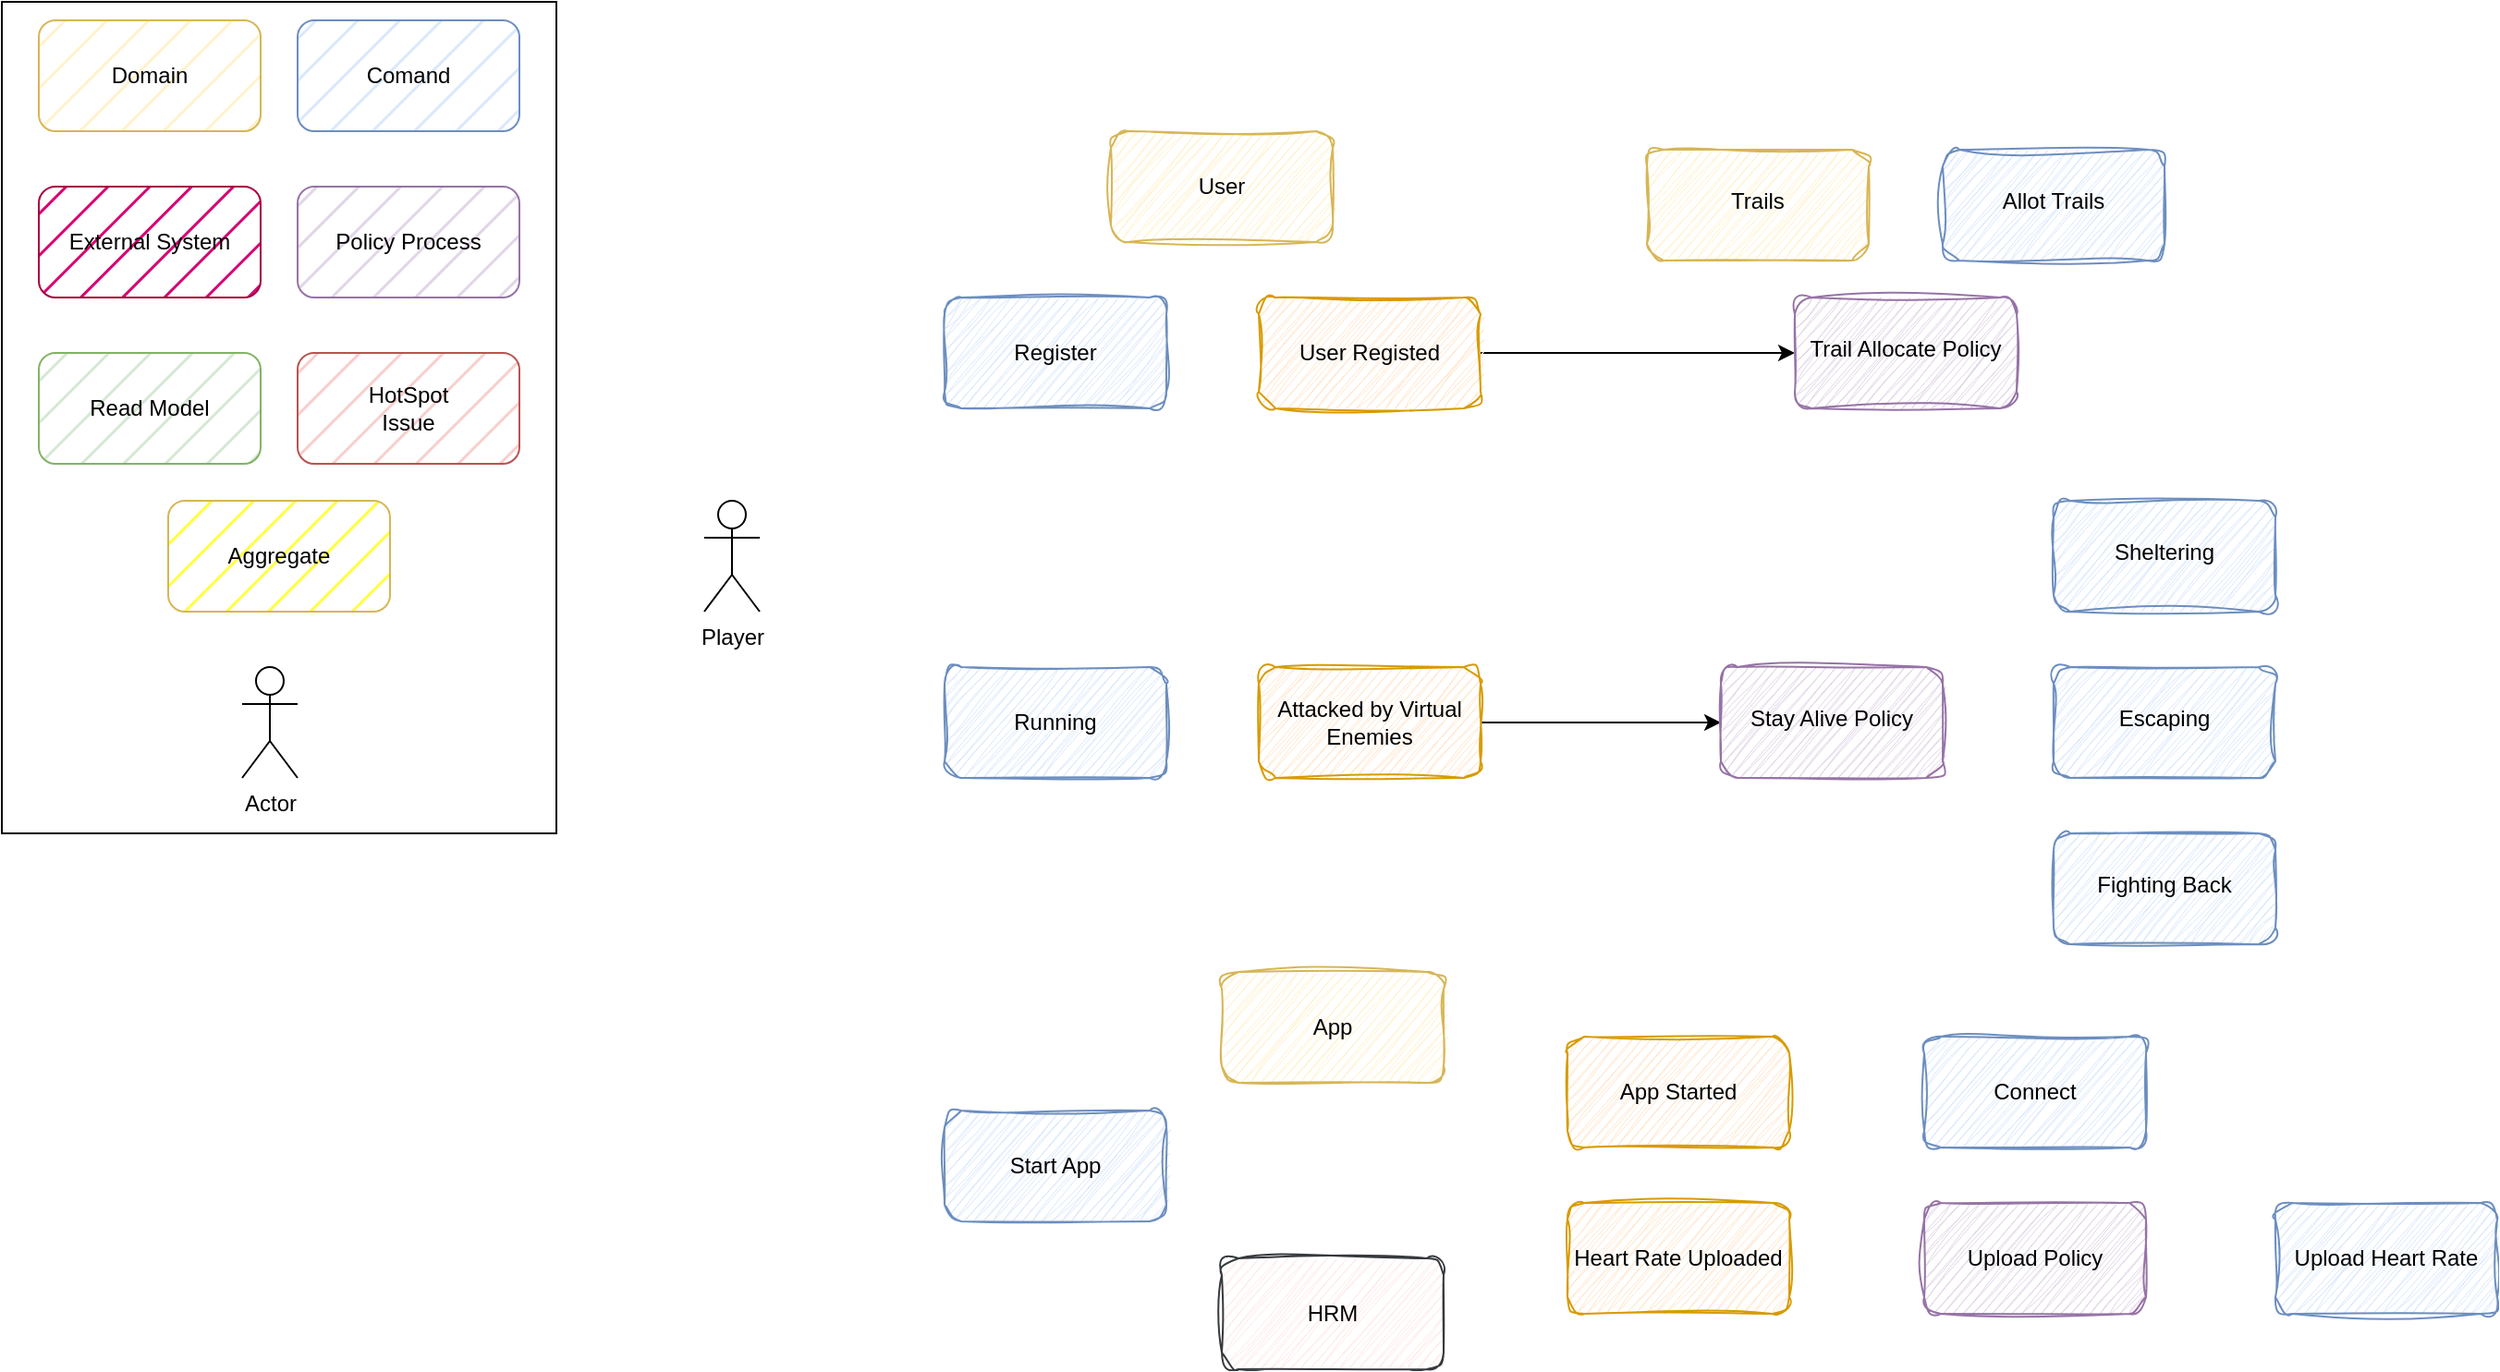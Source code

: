 <mxfile version="22.0.4" type="github">
  <diagram name="第 1 页" id="Pl9FzLIbAxRlWu0UhjnY">
    <mxGraphModel dx="1604" dy="537" grid="1" gridSize="10" guides="1" tooltips="1" connect="1" arrows="1" fold="1" page="1" pageScale="1" pageWidth="827" pageHeight="1169" math="0" shadow="0">
      <root>
        <mxCell id="0" />
        <mxCell id="1" parent="0" />
        <mxCell id="I6vW2rSn8wJDvR7UCQ_q-1" value="" style="group" vertex="1" connectable="0" parent="1">
          <mxGeometry x="-20" width="300" height="450" as="geometry" />
        </mxCell>
        <mxCell id="I6vW2rSn8wJDvR7UCQ_q-2" value="Domain" style="rounded=1;whiteSpace=wrap;html=1;fillColor=#fff2cc;strokeColor=#d6b656;fillStyle=hatch;" vertex="1" parent="I6vW2rSn8wJDvR7UCQ_q-1">
          <mxGeometry x="20" y="10" width="120" height="60" as="geometry" />
        </mxCell>
        <mxCell id="I6vW2rSn8wJDvR7UCQ_q-3" value="Comand&lt;br&gt;" style="rounded=1;whiteSpace=wrap;html=1;fillStyle=hatch;strokeColor=#6c8ebf;align=center;verticalAlign=middle;fontFamily=Helvetica;fontSize=12;fillColor=#dae8fc;" vertex="1" parent="I6vW2rSn8wJDvR7UCQ_q-1">
          <mxGeometry x="160" y="10" width="120" height="60" as="geometry" />
        </mxCell>
        <mxCell id="I6vW2rSn8wJDvR7UCQ_q-4" value="&lt;font color=&quot;#030303&quot;&gt;External System&lt;/font&gt;" style="rounded=1;whiteSpace=wrap;html=1;fillStyle=hatch;strokeColor=#A50040;align=center;verticalAlign=middle;fontFamily=Helvetica;fontSize=12;fillColor=#d80073;fontColor=#ffffff;" vertex="1" parent="I6vW2rSn8wJDvR7UCQ_q-1">
          <mxGeometry x="20" y="100" width="120" height="60" as="geometry" />
        </mxCell>
        <mxCell id="I6vW2rSn8wJDvR7UCQ_q-5" value="Policy Process" style="rounded=1;whiteSpace=wrap;html=1;fillStyle=hatch;strokeColor=#9673a6;align=center;verticalAlign=middle;fontFamily=Helvetica;fontSize=12;fillColor=#e1d5e7;" vertex="1" parent="I6vW2rSn8wJDvR7UCQ_q-1">
          <mxGeometry x="160" y="100" width="120" height="60" as="geometry" />
        </mxCell>
        <mxCell id="I6vW2rSn8wJDvR7UCQ_q-6" value="Read Model" style="rounded=1;whiteSpace=wrap;html=1;fillStyle=hatch;strokeColor=#82b366;align=center;verticalAlign=middle;fontFamily=Helvetica;fontSize=12;fillColor=#d5e8d4;" vertex="1" parent="I6vW2rSn8wJDvR7UCQ_q-1">
          <mxGeometry x="20" y="190" width="120" height="60" as="geometry" />
        </mxCell>
        <mxCell id="I6vW2rSn8wJDvR7UCQ_q-7" value="HotSpot&lt;br&gt;Issue" style="rounded=1;whiteSpace=wrap;html=1;fillStyle=hatch;strokeColor=#b85450;align=center;verticalAlign=middle;fontFamily=Helvetica;fontSize=12;fillColor=#f8cecc;" vertex="1" parent="I6vW2rSn8wJDvR7UCQ_q-1">
          <mxGeometry x="160" y="190" width="120" height="60" as="geometry" />
        </mxCell>
        <mxCell id="I6vW2rSn8wJDvR7UCQ_q-8" value="Aggregate" style="rounded=1;whiteSpace=wrap;html=1;fillStyle=hatch;strokeColor=#d6b656;align=center;verticalAlign=middle;fontFamily=Helvetica;fontSize=12;fontColor=default;fillColor=#FFFF40;" vertex="1" parent="I6vW2rSn8wJDvR7UCQ_q-1">
          <mxGeometry x="90" y="270" width="120" height="60" as="geometry" />
        </mxCell>
        <mxCell id="I6vW2rSn8wJDvR7UCQ_q-9" value="Actor" style="shape=umlActor;verticalLabelPosition=bottom;verticalAlign=top;html=1;outlineConnect=0;rounded=1;fillStyle=hatch;align=center;fontFamily=Helvetica;fontSize=12;" vertex="1" parent="I6vW2rSn8wJDvR7UCQ_q-1">
          <mxGeometry x="130" y="360" width="30" height="60" as="geometry" />
        </mxCell>
        <mxCell id="I6vW2rSn8wJDvR7UCQ_q-10" value="" style="rounded=0;whiteSpace=wrap;html=1;fillStyle=auto;strokeColor=#000000;align=center;verticalAlign=middle;fontFamily=Helvetica;fontSize=12;fontColor=default;fillColor=none;" vertex="1" parent="I6vW2rSn8wJDvR7UCQ_q-1">
          <mxGeometry width="300" height="450" as="geometry" />
        </mxCell>
        <mxCell id="I6vW2rSn8wJDvR7UCQ_q-11" value="Player" style="shape=umlActor;verticalLabelPosition=bottom;verticalAlign=top;html=1;outlineConnect=0;" vertex="1" parent="1">
          <mxGeometry x="360" y="270" width="30" height="60" as="geometry" />
        </mxCell>
        <mxCell id="I6vW2rSn8wJDvR7UCQ_q-12" value="Register" style="rounded=1;whiteSpace=wrap;html=1;fillColor=#dae8fc;strokeColor=#6c8ebf;fillStyle=hatch;sketch=1;curveFitting=1;jiggle=2;" vertex="1" parent="1">
          <mxGeometry x="490" y="160" width="120" height="60" as="geometry" />
        </mxCell>
        <mxCell id="I6vW2rSn8wJDvR7UCQ_q-13" value="User" style="rounded=1;whiteSpace=wrap;html=1;sketch=1;jiggle=2;fillStyle=hatch;curveFitting=1;strokeColor=#d6b656;align=center;verticalAlign=middle;fontFamily=Helvetica;fontSize=12;fillColor=#fff2cc;" vertex="1" parent="1">
          <mxGeometry x="580" y="70" width="120" height="60" as="geometry" />
        </mxCell>
        <mxCell id="I6vW2rSn8wJDvR7UCQ_q-20" style="edgeStyle=orthogonalEdgeStyle;rounded=0;orthogonalLoop=1;jettySize=auto;html=1;entryX=0;entryY=0.5;entryDx=0;entryDy=0;fontFamily=Helvetica;fontSize=12;fontColor=default;" edge="1" parent="1" source="I6vW2rSn8wJDvR7UCQ_q-14" target="I6vW2rSn8wJDvR7UCQ_q-17">
          <mxGeometry relative="1" as="geometry" />
        </mxCell>
        <mxCell id="I6vW2rSn8wJDvR7UCQ_q-14" value="User Registed" style="rounded=1;whiteSpace=wrap;html=1;sketch=1;jiggle=2;fillStyle=hatch;curveFitting=1;strokeColor=#d79b00;align=center;verticalAlign=middle;fontFamily=Helvetica;fontSize=12;fillColor=#ffe6cc;" vertex="1" parent="1">
          <mxGeometry x="660" y="160" width="120" height="60" as="geometry" />
        </mxCell>
        <mxCell id="I6vW2rSn8wJDvR7UCQ_q-17" value="&lt;br&gt;Trail Allocate Policy" style="rounded=1;whiteSpace=wrap;html=1;sketch=1;jiggle=2;fillStyle=hatch;curveFitting=1;strokeColor=#9673a6;align=center;verticalAlign=top;fontFamily=Helvetica;fontSize=12;fillColor=#e1d5e7;" vertex="1" parent="1">
          <mxGeometry x="950" y="160" width="120" height="60" as="geometry" />
        </mxCell>
        <mxCell id="I6vW2rSn8wJDvR7UCQ_q-18" value="&lt;br&gt;Trails" style="rounded=1;whiteSpace=wrap;html=1;sketch=1;jiggle=2;fillStyle=hatch;curveFitting=1;strokeColor=#d6b656;align=center;verticalAlign=top;fontFamily=Helvetica;fontSize=12;fillColor=#fff2cc;" vertex="1" parent="1">
          <mxGeometry x="870" y="80" width="120" height="60" as="geometry" />
        </mxCell>
        <mxCell id="I6vW2rSn8wJDvR7UCQ_q-19" value="&lt;br&gt;Allot Trails" style="rounded=1;whiteSpace=wrap;html=1;fillStyle=hatch;strokeColor=#6c8ebf;align=center;verticalAlign=top;fontFamily=Helvetica;fontSize=12;fillColor=#dae8fc;sketch=1;curveFitting=1;jiggle=2;" vertex="1" parent="1">
          <mxGeometry x="1030" y="80" width="120" height="60" as="geometry" />
        </mxCell>
        <mxCell id="I6vW2rSn8wJDvR7UCQ_q-29" style="edgeStyle=orthogonalEdgeStyle;rounded=0;orthogonalLoop=1;jettySize=auto;html=1;entryX=0;entryY=0.5;entryDx=0;entryDy=0;fontFamily=Helvetica;fontSize=12;fontColor=default;" edge="1" parent="1" source="I6vW2rSn8wJDvR7UCQ_q-21" target="I6vW2rSn8wJDvR7UCQ_q-24">
          <mxGeometry relative="1" as="geometry" />
        </mxCell>
        <mxCell id="I6vW2rSn8wJDvR7UCQ_q-21" value="Attacked by Virtual Enemies" style="rounded=1;whiteSpace=wrap;html=1;sketch=1;jiggle=2;fillStyle=hatch;curveFitting=1;strokeColor=#d79b00;align=center;verticalAlign=middle;fontFamily=Helvetica;fontSize=12;fillColor=#ffe6cc;" vertex="1" parent="1">
          <mxGeometry x="660" y="360" width="120" height="60" as="geometry" />
        </mxCell>
        <mxCell id="I6vW2rSn8wJDvR7UCQ_q-22" value="Running" style="rounded=1;whiteSpace=wrap;html=1;fillColor=#dae8fc;strokeColor=#6c8ebf;fillStyle=hatch;sketch=1;curveFitting=1;jiggle=2;" vertex="1" parent="1">
          <mxGeometry x="490" y="360" width="120" height="60" as="geometry" />
        </mxCell>
        <mxCell id="I6vW2rSn8wJDvR7UCQ_q-24" value="&lt;br&gt;Stay Alive Policy" style="rounded=1;whiteSpace=wrap;html=1;sketch=1;jiggle=2;fillStyle=hatch;curveFitting=1;strokeColor=#9673a6;align=center;verticalAlign=top;fontFamily=Helvetica;fontSize=12;fillColor=#e1d5e7;" vertex="1" parent="1">
          <mxGeometry x="910" y="360" width="120" height="60" as="geometry" />
        </mxCell>
        <mxCell id="I6vW2rSn8wJDvR7UCQ_q-25" value="&lt;br&gt;Sheltering" style="rounded=1;whiteSpace=wrap;html=1;fillStyle=hatch;strokeColor=#6c8ebf;align=center;verticalAlign=top;fontFamily=Helvetica;fontSize=12;fillColor=#dae8fc;sketch=1;curveFitting=1;jiggle=2;" vertex="1" parent="1">
          <mxGeometry x="1090" y="270" width="120" height="60" as="geometry" />
        </mxCell>
        <mxCell id="I6vW2rSn8wJDvR7UCQ_q-26" value="&lt;br&gt;Escaping" style="rounded=1;whiteSpace=wrap;html=1;fillStyle=hatch;strokeColor=#6c8ebf;align=center;verticalAlign=top;fontFamily=Helvetica;fontSize=12;fillColor=#dae8fc;sketch=1;curveFitting=1;jiggle=2;" vertex="1" parent="1">
          <mxGeometry x="1090" y="360" width="120" height="60" as="geometry" />
        </mxCell>
        <mxCell id="I6vW2rSn8wJDvR7UCQ_q-27" value="&lt;br&gt;Fighting Back" style="rounded=1;whiteSpace=wrap;html=1;fillStyle=hatch;strokeColor=#6c8ebf;align=center;verticalAlign=top;fontFamily=Helvetica;fontSize=12;fillColor=#dae8fc;sketch=1;curveFitting=1;jiggle=2;" vertex="1" parent="1">
          <mxGeometry x="1090" y="450" width="120" height="60" as="geometry" />
        </mxCell>
        <mxCell id="I6vW2rSn8wJDvR7UCQ_q-30" value="HRM" style="rounded=1;whiteSpace=wrap;html=1;sketch=1;jiggle=2;fillStyle=hatch;curveFitting=1;strokeColor=#36393d;align=center;verticalAlign=middle;fontFamily=Helvetica;fontSize=12;fillColor=#FFE9E8;" vertex="1" parent="1">
          <mxGeometry x="640" y="680" width="120" height="60" as="geometry" />
        </mxCell>
        <mxCell id="I6vW2rSn8wJDvR7UCQ_q-31" value="Start App" style="rounded=1;whiteSpace=wrap;html=1;fillColor=#dae8fc;strokeColor=#6c8ebf;fillStyle=hatch;sketch=1;curveFitting=1;jiggle=2;" vertex="1" parent="1">
          <mxGeometry x="490" y="600" width="120" height="60" as="geometry" />
        </mxCell>
        <mxCell id="I6vW2rSn8wJDvR7UCQ_q-32" value="Upload Heart Rate" style="rounded=1;whiteSpace=wrap;html=1;sketch=1;jiggle=2;fillStyle=hatch;curveFitting=1;strokeColor=#6c8ebf;align=center;verticalAlign=middle;fontFamily=Helvetica;fontSize=12;fillColor=#dae8fc;" vertex="1" parent="1">
          <mxGeometry x="1210" y="650" width="120" height="60" as="geometry" />
        </mxCell>
        <mxCell id="I6vW2rSn8wJDvR7UCQ_q-33" value="App" style="rounded=1;whiteSpace=wrap;html=1;sketch=1;jiggle=2;fillStyle=hatch;curveFitting=1;strokeColor=#d6b656;align=center;verticalAlign=middle;fontFamily=Helvetica;fontSize=12;fillColor=#fff2cc;" vertex="1" parent="1">
          <mxGeometry x="640" y="525" width="120" height="60" as="geometry" />
        </mxCell>
        <mxCell id="I6vW2rSn8wJDvR7UCQ_q-35" value="App Started" style="rounded=1;whiteSpace=wrap;html=1;sketch=1;jiggle=2;fillStyle=hatch;curveFitting=1;strokeColor=#d79b00;align=center;verticalAlign=middle;fontFamily=Helvetica;fontSize=12;fillColor=#ffe6cc;" vertex="1" parent="1">
          <mxGeometry x="827" y="560" width="120" height="60" as="geometry" />
        </mxCell>
        <mxCell id="I6vW2rSn8wJDvR7UCQ_q-36" value="Upload Policy" style="rounded=1;whiteSpace=wrap;html=1;sketch=1;jiggle=2;fillStyle=hatch;curveFitting=1;strokeColor=#9673a6;align=center;verticalAlign=middle;fontFamily=Helvetica;fontSize=12;fillColor=#e1d5e7;" vertex="1" parent="1">
          <mxGeometry x="1020" y="650" width="120" height="60" as="geometry" />
        </mxCell>
        <mxCell id="I6vW2rSn8wJDvR7UCQ_q-37" value="Heart Rate Uploaded" style="rounded=1;whiteSpace=wrap;html=1;sketch=1;jiggle=2;fillStyle=hatch;curveFitting=1;strokeColor=#d79b00;align=center;verticalAlign=middle;fontFamily=Helvetica;fontSize=12;fillColor=#ffe6cc;" vertex="1" parent="1">
          <mxGeometry x="827" y="650" width="120" height="60" as="geometry" />
        </mxCell>
        <mxCell id="I6vW2rSn8wJDvR7UCQ_q-38" value="Connect" style="rounded=1;whiteSpace=wrap;html=1;sketch=1;jiggle=2;fillStyle=hatch;curveFitting=1;strokeColor=#6c8ebf;align=center;verticalAlign=middle;fontFamily=Helvetica;fontSize=12;fillColor=#dae8fc;" vertex="1" parent="1">
          <mxGeometry x="1020" y="560" width="120" height="60" as="geometry" />
        </mxCell>
        <mxCell id="I6vW2rSn8wJDvR7UCQ_q-39" style="edgeStyle=orthogonalEdgeStyle;rounded=0;orthogonalLoop=1;jettySize=auto;html=1;exitX=0.5;exitY=1;exitDx=0;exitDy=0;fontFamily=Helvetica;fontSize=12;fontColor=default;" edge="1" parent="1" source="I6vW2rSn8wJDvR7UCQ_q-36" target="I6vW2rSn8wJDvR7UCQ_q-36">
          <mxGeometry relative="1" as="geometry" />
        </mxCell>
      </root>
    </mxGraphModel>
  </diagram>
</mxfile>
